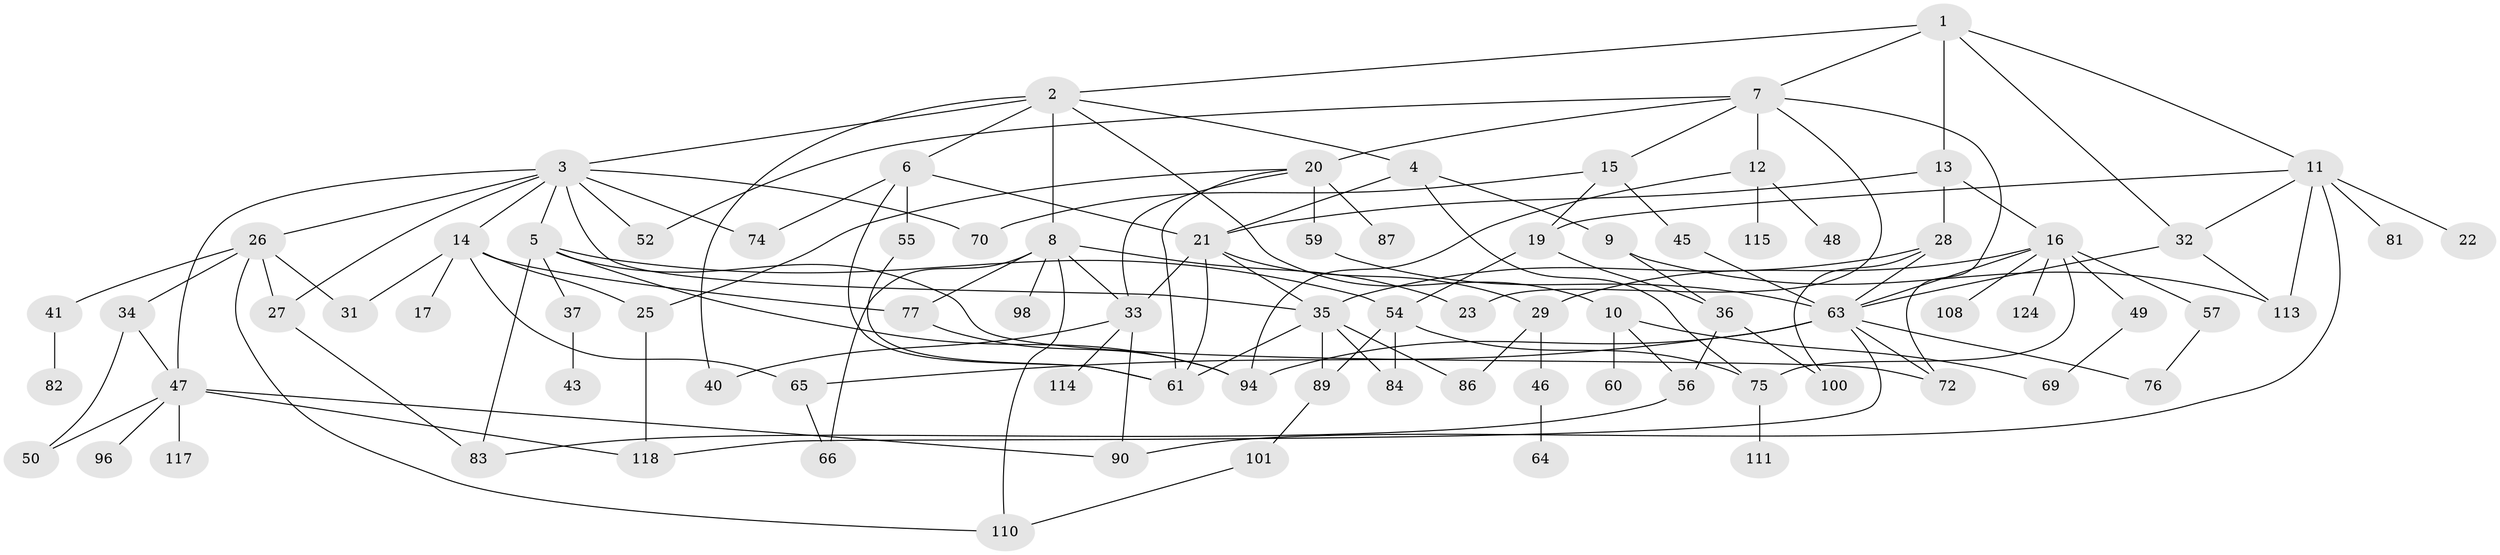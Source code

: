 // original degree distribution, {6: 0.04838709677419355, 7: 0.056451612903225805, 5: 0.06451612903225806, 4: 0.0967741935483871, 2: 0.2903225806451613, 3: 0.25806451612903225, 1: 0.18548387096774194}
// Generated by graph-tools (version 1.1) at 2025/41/03/06/25 10:41:28]
// undirected, 84 vertices, 139 edges
graph export_dot {
graph [start="1"]
  node [color=gray90,style=filled];
  1 [super="+30"];
  2;
  3 [super="+24"];
  4;
  5 [super="+80"];
  6 [super="+44"];
  7 [super="+123"];
  8 [super="+122"];
  9 [super="+73"];
  10 [super="+107"];
  11 [super="+42"];
  12 [super="+91"];
  13;
  14 [super="+39"];
  15 [super="+53"];
  16 [super="+18"];
  17;
  19;
  20 [super="+103"];
  21 [super="+78"];
  22;
  23;
  25 [super="+38"];
  26 [super="+58"];
  27;
  28 [super="+71"];
  29 [super="+121"];
  31;
  32 [super="+102"];
  33 [super="+85"];
  34 [super="+62"];
  35 [super="+67"];
  36 [super="+93"];
  37;
  40;
  41 [super="+88"];
  43;
  45;
  46 [super="+51"];
  47 [super="+79"];
  48;
  49;
  50 [super="+92"];
  52 [super="+68"];
  54 [super="+97"];
  55;
  56;
  57;
  59;
  60;
  61 [super="+120"];
  63 [super="+99"];
  64;
  65;
  66;
  69;
  70;
  72;
  74 [super="+116"];
  75 [super="+112"];
  76;
  77;
  81;
  82;
  83 [super="+109"];
  84 [super="+106"];
  86 [super="+105"];
  87;
  89 [super="+95"];
  90;
  94 [super="+104"];
  96;
  98;
  100;
  101;
  108;
  110 [super="+119"];
  111;
  113;
  114;
  115;
  117;
  118;
  124;
  1 -- 2;
  1 -- 7;
  1 -- 11;
  1 -- 13;
  1 -- 32;
  2 -- 3;
  2 -- 4;
  2 -- 6;
  2 -- 8;
  2 -- 10;
  2 -- 40;
  3 -- 5;
  3 -- 14;
  3 -- 70;
  3 -- 35;
  3 -- 52;
  3 -- 26;
  3 -- 74;
  3 -- 27;
  3 -- 47;
  4 -- 9;
  4 -- 75;
  4 -- 21;
  5 -- 37;
  5 -- 54;
  5 -- 72;
  5 -- 83;
  5 -- 94;
  6 -- 55;
  6 -- 61;
  6 -- 21;
  6 -- 74;
  7 -- 12;
  7 -- 15;
  7 -- 20;
  7 -- 23;
  7 -- 72;
  7 -- 52;
  8 -- 98 [weight=2];
  8 -- 77;
  8 -- 66;
  8 -- 33;
  8 -- 23;
  8 -- 110;
  9 -- 36;
  9 -- 113;
  10 -- 56;
  10 -- 60;
  10 -- 69;
  11 -- 19;
  11 -- 22;
  11 -- 81 [weight=2];
  11 -- 113;
  11 -- 90;
  11 -- 32;
  12 -- 48;
  12 -- 94;
  12 -- 115;
  13 -- 16;
  13 -- 21;
  13 -- 28;
  14 -- 17;
  14 -- 65;
  14 -- 25;
  14 -- 77;
  14 -- 31;
  15 -- 45;
  15 -- 19;
  15 -- 70;
  16 -- 49;
  16 -- 57;
  16 -- 124;
  16 -- 63;
  16 -- 75;
  16 -- 108;
  16 -- 29;
  19 -- 36;
  19 -- 54;
  20 -- 25;
  20 -- 33;
  20 -- 59;
  20 -- 87;
  20 -- 61;
  21 -- 29;
  21 -- 35;
  21 -- 61;
  21 -- 33;
  25 -- 118;
  26 -- 27;
  26 -- 31;
  26 -- 34;
  26 -- 41;
  26 -- 110;
  27 -- 83;
  28 -- 100;
  28 -- 35;
  28 -- 63;
  29 -- 46 [weight=2];
  29 -- 86;
  32 -- 113;
  32 -- 63;
  33 -- 40;
  33 -- 114;
  33 -- 90;
  34 -- 50;
  34 -- 47;
  35 -- 86;
  35 -- 89;
  35 -- 84;
  35 -- 61;
  36 -- 56;
  36 -- 100;
  37 -- 43;
  41 -- 82;
  45 -- 63;
  46 -- 64;
  47 -- 50;
  47 -- 90;
  47 -- 96;
  47 -- 117;
  47 -- 118;
  49 -- 69;
  54 -- 84;
  54 -- 89;
  54 -- 75;
  55 -- 61;
  56 -- 83;
  57 -- 76;
  59 -- 63;
  63 -- 72;
  63 -- 94;
  63 -- 65;
  63 -- 118;
  63 -- 76;
  65 -- 66;
  75 -- 111;
  77 -- 94;
  89 -- 101;
  101 -- 110;
}
